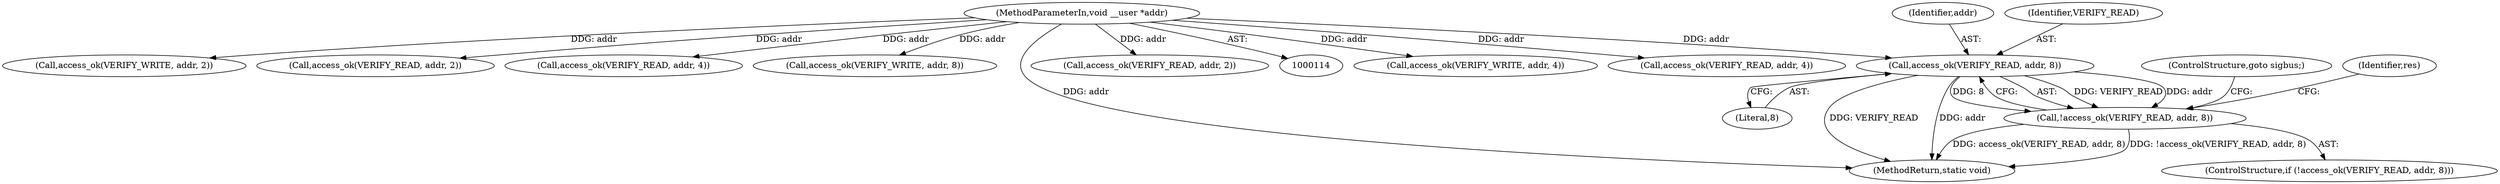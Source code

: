 digraph "0_linux_a8b0ca17b80e92faab46ee7179ba9e99ccb61233_12@pointer" {
"1000259" [label="(Call,access_ok(VERIFY_READ, addr, 8))"];
"1000116" [label="(MethodParameterIn,void __user *addr)"];
"1000258" [label="(Call,!access_ok(VERIFY_READ, addr, 8))"];
"1000310" [label="(Call,access_ok(VERIFY_WRITE, addr, 4))"];
"1000116" [label="(MethodParameterIn,void __user *addr)"];
"1000262" [label="(Literal,8)"];
"1000183" [label="(Call,access_ok(VERIFY_READ, addr, 4))"];
"1000263" [label="(ControlStructure,goto sigbus;)"];
"1000257" [label="(ControlStructure,if (!access_ok(VERIFY_READ, addr, 8)))"];
"1000285" [label="(Call,access_ok(VERIFY_WRITE, addr, 2))"];
"1000259" [label="(Call,access_ok(VERIFY_READ, addr, 8))"];
"1000261" [label="(Identifier,addr)"];
"1000208" [label="(Call,access_ok(VERIFY_READ, addr, 2))"];
"1000233" [label="(Call,access_ok(VERIFY_READ, addr, 4))"];
"1000335" [label="(Call,access_ok(VERIFY_WRITE, addr, 8))"];
"1000265" [label="(Identifier,res)"];
"1000260" [label="(Identifier,VERIFY_READ)"];
"1000415" [label="(MethodReturn,static void)"];
"1000158" [label="(Call,access_ok(VERIFY_READ, addr, 2))"];
"1000258" [label="(Call,!access_ok(VERIFY_READ, addr, 8))"];
"1000259" -> "1000258"  [label="AST: "];
"1000259" -> "1000262"  [label="CFG: "];
"1000260" -> "1000259"  [label="AST: "];
"1000261" -> "1000259"  [label="AST: "];
"1000262" -> "1000259"  [label="AST: "];
"1000258" -> "1000259"  [label="CFG: "];
"1000259" -> "1000415"  [label="DDG: VERIFY_READ"];
"1000259" -> "1000415"  [label="DDG: addr"];
"1000259" -> "1000258"  [label="DDG: VERIFY_READ"];
"1000259" -> "1000258"  [label="DDG: addr"];
"1000259" -> "1000258"  [label="DDG: 8"];
"1000116" -> "1000259"  [label="DDG: addr"];
"1000116" -> "1000114"  [label="AST: "];
"1000116" -> "1000415"  [label="DDG: addr"];
"1000116" -> "1000158"  [label="DDG: addr"];
"1000116" -> "1000183"  [label="DDG: addr"];
"1000116" -> "1000208"  [label="DDG: addr"];
"1000116" -> "1000233"  [label="DDG: addr"];
"1000116" -> "1000285"  [label="DDG: addr"];
"1000116" -> "1000310"  [label="DDG: addr"];
"1000116" -> "1000335"  [label="DDG: addr"];
"1000258" -> "1000257"  [label="AST: "];
"1000263" -> "1000258"  [label="CFG: "];
"1000265" -> "1000258"  [label="CFG: "];
"1000258" -> "1000415"  [label="DDG: access_ok(VERIFY_READ, addr, 8)"];
"1000258" -> "1000415"  [label="DDG: !access_ok(VERIFY_READ, addr, 8)"];
}
